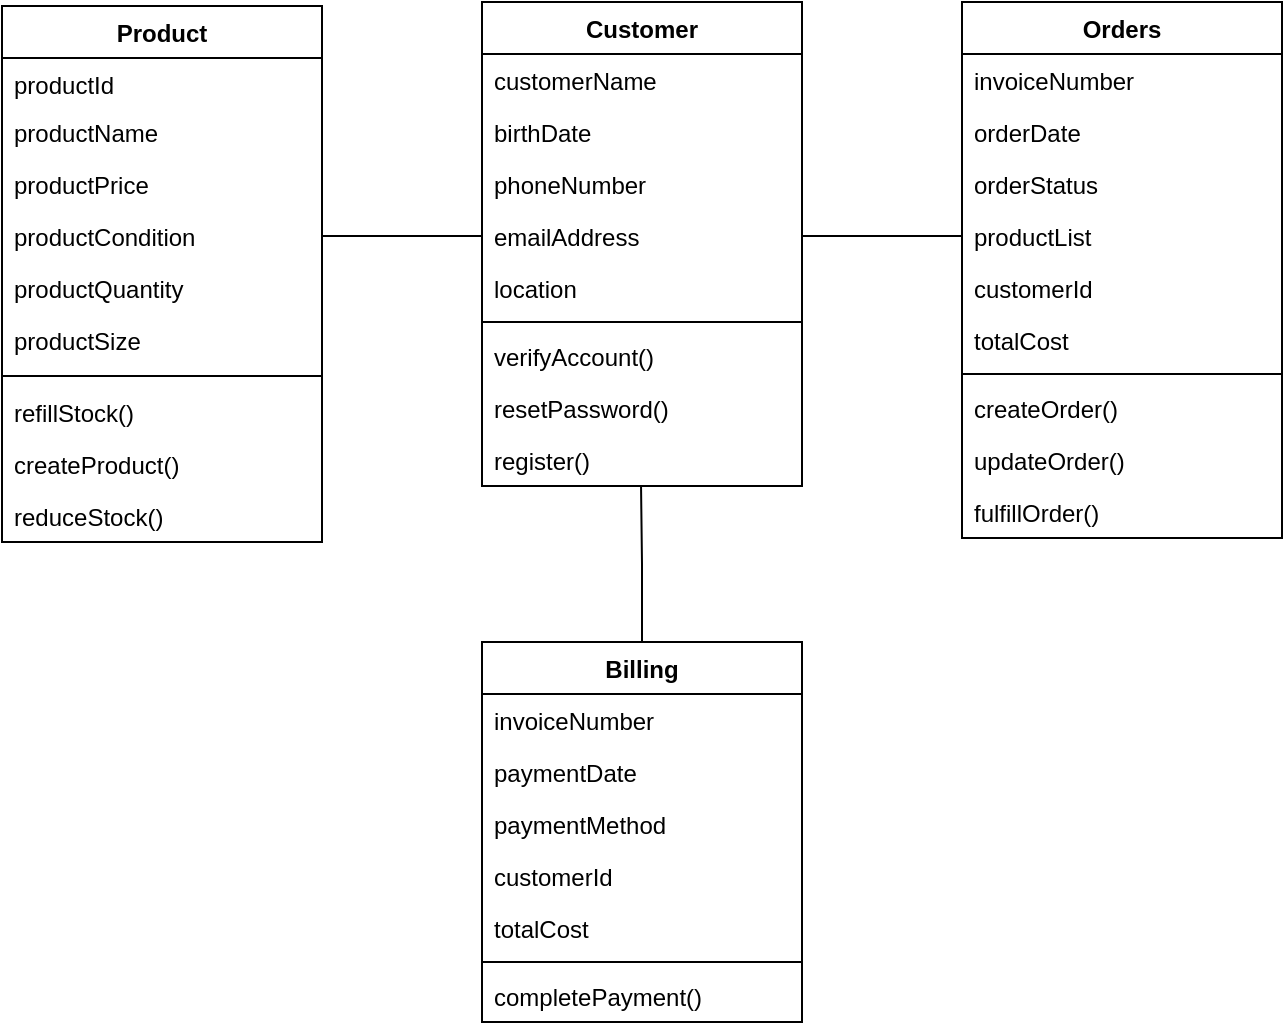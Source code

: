<mxfile version="14.8.0" type="device"><diagram id="C5RBs43oDa-KdzZeNtuy" name="Page-1"><mxGraphModel dx="1564" dy="872" grid="1" gridSize="10" guides="1" tooltips="1" connect="1" arrows="1" fold="1" page="1" pageScale="1" pageWidth="827" pageHeight="1169" math="0" shadow="0"><root><mxCell id="WIyWlLk6GJQsqaUBKTNV-0"/><mxCell id="WIyWlLk6GJQsqaUBKTNV-1" parent="WIyWlLk6GJQsqaUBKTNV-0"/><mxCell id="AhuCAkNpktYdbSq37lgC-3" value="Product" style="swimlane;fontStyle=1;align=center;verticalAlign=top;childLayout=stackLayout;horizontal=1;startSize=26;horizontalStack=0;resizeParent=1;resizeParentMax=0;resizeLast=0;collapsible=1;marginBottom=0;" vertex="1" parent="WIyWlLk6GJQsqaUBKTNV-1"><mxGeometry x="80" y="122" width="160" height="268" as="geometry"/></mxCell><mxCell id="AhuCAkNpktYdbSq37lgC-4" value="productId" style="text;strokeColor=none;fillColor=none;align=left;verticalAlign=top;spacingLeft=4;spacingRight=4;overflow=hidden;rotatable=0;points=[[0,0.5],[1,0.5]];portConstraint=eastwest;" vertex="1" parent="AhuCAkNpktYdbSq37lgC-3"><mxGeometry y="26" width="160" height="24" as="geometry"/></mxCell><mxCell id="AhuCAkNpktYdbSq37lgC-14" value="productName" style="text;strokeColor=none;fillColor=none;align=left;verticalAlign=top;spacingLeft=4;spacingRight=4;overflow=hidden;rotatable=0;points=[[0,0.5],[1,0.5]];portConstraint=eastwest;" vertex="1" parent="AhuCAkNpktYdbSq37lgC-3"><mxGeometry y="50" width="160" height="26" as="geometry"/></mxCell><mxCell id="AhuCAkNpktYdbSq37lgC-15" value="productPrice" style="text;strokeColor=none;fillColor=none;align=left;verticalAlign=top;spacingLeft=4;spacingRight=4;overflow=hidden;rotatable=0;points=[[0,0.5],[1,0.5]];portConstraint=eastwest;" vertex="1" parent="AhuCAkNpktYdbSq37lgC-3"><mxGeometry y="76" width="160" height="26" as="geometry"/></mxCell><mxCell id="AhuCAkNpktYdbSq37lgC-20" value="productCondition" style="text;strokeColor=none;fillColor=none;align=left;verticalAlign=top;spacingLeft=4;spacingRight=4;overflow=hidden;rotatable=0;points=[[0,0.5],[1,0.5]];portConstraint=eastwest;" vertex="1" parent="AhuCAkNpktYdbSq37lgC-3"><mxGeometry y="102" width="160" height="26" as="geometry"/></mxCell><mxCell id="AhuCAkNpktYdbSq37lgC-51" value="productQuantity" style="text;strokeColor=none;fillColor=none;align=left;verticalAlign=top;spacingLeft=4;spacingRight=4;overflow=hidden;rotatable=0;points=[[0,0.5],[1,0.5]];portConstraint=eastwest;" vertex="1" parent="AhuCAkNpktYdbSq37lgC-3"><mxGeometry y="128" width="160" height="26" as="geometry"/></mxCell><mxCell id="AhuCAkNpktYdbSq37lgC-45" value="productSize" style="text;strokeColor=none;fillColor=none;align=left;verticalAlign=top;spacingLeft=4;spacingRight=4;overflow=hidden;rotatable=0;points=[[0,0.5],[1,0.5]];portConstraint=eastwest;" vertex="1" parent="AhuCAkNpktYdbSq37lgC-3"><mxGeometry y="154" width="160" height="26" as="geometry"/></mxCell><mxCell id="AhuCAkNpktYdbSq37lgC-5" value="" style="line;strokeWidth=1;fillColor=none;align=left;verticalAlign=middle;spacingTop=-1;spacingLeft=3;spacingRight=3;rotatable=0;labelPosition=right;points=[];portConstraint=eastwest;" vertex="1" parent="AhuCAkNpktYdbSq37lgC-3"><mxGeometry y="180" width="160" height="10" as="geometry"/></mxCell><mxCell id="AhuCAkNpktYdbSq37lgC-76" value="refillStock()" style="text;strokeColor=none;fillColor=none;align=left;verticalAlign=top;spacingLeft=4;spacingRight=4;overflow=hidden;rotatable=0;points=[[0,0.5],[1,0.5]];portConstraint=eastwest;" vertex="1" parent="AhuCAkNpktYdbSq37lgC-3"><mxGeometry y="190" width="160" height="26" as="geometry"/></mxCell><mxCell id="AhuCAkNpktYdbSq37lgC-77" value="createProduct()" style="text;strokeColor=none;fillColor=none;align=left;verticalAlign=top;spacingLeft=4;spacingRight=4;overflow=hidden;rotatable=0;points=[[0,0.5],[1,0.5]];portConstraint=eastwest;" vertex="1" parent="AhuCAkNpktYdbSq37lgC-3"><mxGeometry y="216" width="160" height="26" as="geometry"/></mxCell><mxCell id="AhuCAkNpktYdbSq37lgC-78" value="reduceStock()" style="text;strokeColor=none;fillColor=none;align=left;verticalAlign=top;spacingLeft=4;spacingRight=4;overflow=hidden;rotatable=0;points=[[0,0.5],[1,0.5]];portConstraint=eastwest;" vertex="1" parent="AhuCAkNpktYdbSq37lgC-3"><mxGeometry y="242" width="160" height="26" as="geometry"/></mxCell><mxCell id="AhuCAkNpktYdbSq37lgC-22" value="Customer" style="swimlane;fontStyle=1;align=center;verticalAlign=top;childLayout=stackLayout;horizontal=1;startSize=26;horizontalStack=0;resizeParent=1;resizeParentMax=0;resizeLast=0;collapsible=1;marginBottom=0;" vertex="1" parent="WIyWlLk6GJQsqaUBKTNV-1"><mxGeometry x="320" y="120" width="160" height="242" as="geometry"/></mxCell><mxCell id="AhuCAkNpktYdbSq37lgC-23" value="customerName" style="text;strokeColor=none;fillColor=none;align=left;verticalAlign=top;spacingLeft=4;spacingRight=4;overflow=hidden;rotatable=0;points=[[0,0.5],[1,0.5]];portConstraint=eastwest;" vertex="1" parent="AhuCAkNpktYdbSq37lgC-22"><mxGeometry y="26" width="160" height="26" as="geometry"/></mxCell><mxCell id="AhuCAkNpktYdbSq37lgC-75" value="birthDate" style="text;strokeColor=none;fillColor=none;align=left;verticalAlign=top;spacingLeft=4;spacingRight=4;overflow=hidden;rotatable=0;points=[[0,0.5],[1,0.5]];portConstraint=eastwest;" vertex="1" parent="AhuCAkNpktYdbSq37lgC-22"><mxGeometry y="52" width="160" height="26" as="geometry"/></mxCell><mxCell id="AhuCAkNpktYdbSq37lgC-26" value="phoneNumber" style="text;strokeColor=none;fillColor=none;align=left;verticalAlign=top;spacingLeft=4;spacingRight=4;overflow=hidden;rotatable=0;points=[[0,0.5],[1,0.5]];portConstraint=eastwest;" vertex="1" parent="AhuCAkNpktYdbSq37lgC-22"><mxGeometry y="78" width="160" height="26" as="geometry"/></mxCell><mxCell id="AhuCAkNpktYdbSq37lgC-28" value="emailAddress" style="text;strokeColor=none;fillColor=none;align=left;verticalAlign=top;spacingLeft=4;spacingRight=4;overflow=hidden;rotatable=0;points=[[0,0.5],[1,0.5]];portConstraint=eastwest;" vertex="1" parent="AhuCAkNpktYdbSq37lgC-22"><mxGeometry y="104" width="160" height="26" as="geometry"/></mxCell><mxCell id="AhuCAkNpktYdbSq37lgC-29" value="location" style="text;strokeColor=none;fillColor=none;align=left;verticalAlign=top;spacingLeft=4;spacingRight=4;overflow=hidden;rotatable=0;points=[[0,0.5],[1,0.5]];portConstraint=eastwest;" vertex="1" parent="AhuCAkNpktYdbSq37lgC-22"><mxGeometry y="130" width="160" height="26" as="geometry"/></mxCell><mxCell id="AhuCAkNpktYdbSq37lgC-24" value="" style="line;strokeWidth=1;fillColor=none;align=left;verticalAlign=middle;spacingTop=-1;spacingLeft=3;spacingRight=3;rotatable=0;labelPosition=right;points=[];portConstraint=eastwest;" vertex="1" parent="AhuCAkNpktYdbSq37lgC-22"><mxGeometry y="156" width="160" height="8" as="geometry"/></mxCell><mxCell id="AhuCAkNpktYdbSq37lgC-79" value="verifyAccount()" style="text;strokeColor=none;fillColor=none;align=left;verticalAlign=top;spacingLeft=4;spacingRight=4;overflow=hidden;rotatable=0;points=[[0,0.5],[1,0.5]];portConstraint=eastwest;" vertex="1" parent="AhuCAkNpktYdbSq37lgC-22"><mxGeometry y="164" width="160" height="26" as="geometry"/></mxCell><mxCell id="AhuCAkNpktYdbSq37lgC-80" value="resetPassword()" style="text;strokeColor=none;fillColor=none;align=left;verticalAlign=top;spacingLeft=4;spacingRight=4;overflow=hidden;rotatable=0;points=[[0,0.5],[1,0.5]];portConstraint=eastwest;" vertex="1" parent="AhuCAkNpktYdbSq37lgC-22"><mxGeometry y="190" width="160" height="26" as="geometry"/></mxCell><mxCell id="AhuCAkNpktYdbSq37lgC-81" value="register()" style="text;strokeColor=none;fillColor=none;align=left;verticalAlign=top;spacingLeft=4;spacingRight=4;overflow=hidden;rotatable=0;points=[[0,0.5],[1,0.5]];portConstraint=eastwest;" vertex="1" parent="AhuCAkNpktYdbSq37lgC-22"><mxGeometry y="216" width="160" height="26" as="geometry"/></mxCell><mxCell id="AhuCAkNpktYdbSq37lgC-40" value="Orders" style="swimlane;fontStyle=1;align=center;verticalAlign=top;childLayout=stackLayout;horizontal=1;startSize=26;horizontalStack=0;resizeParent=1;resizeParentMax=0;resizeLast=0;collapsible=1;marginBottom=0;" vertex="1" parent="WIyWlLk6GJQsqaUBKTNV-1"><mxGeometry x="560" y="120" width="160" height="268" as="geometry"/></mxCell><mxCell id="AhuCAkNpktYdbSq37lgC-41" value="invoiceNumber" style="text;strokeColor=none;fillColor=none;align=left;verticalAlign=top;spacingLeft=4;spacingRight=4;overflow=hidden;rotatable=0;points=[[0,0.5],[1,0.5]];portConstraint=eastwest;" vertex="1" parent="AhuCAkNpktYdbSq37lgC-40"><mxGeometry y="26" width="160" height="26" as="geometry"/></mxCell><mxCell id="AhuCAkNpktYdbSq37lgC-46" value="orderDate" style="text;strokeColor=none;fillColor=none;align=left;verticalAlign=top;spacingLeft=4;spacingRight=4;overflow=hidden;rotatable=0;points=[[0,0.5],[1,0.5]];portConstraint=eastwest;" vertex="1" parent="AhuCAkNpktYdbSq37lgC-40"><mxGeometry y="52" width="160" height="26" as="geometry"/></mxCell><mxCell id="AhuCAkNpktYdbSq37lgC-72" value="orderStatus" style="text;strokeColor=none;fillColor=none;align=left;verticalAlign=top;spacingLeft=4;spacingRight=4;overflow=hidden;rotatable=0;points=[[0,0.5],[1,0.5]];portConstraint=eastwest;" vertex="1" parent="AhuCAkNpktYdbSq37lgC-40"><mxGeometry y="78" width="160" height="26" as="geometry"/></mxCell><mxCell id="AhuCAkNpktYdbSq37lgC-67" value="productList" style="text;strokeColor=none;fillColor=none;align=left;verticalAlign=top;spacingLeft=4;spacingRight=4;overflow=hidden;rotatable=0;points=[[0,0.5],[1,0.5]];portConstraint=eastwest;" vertex="1" parent="AhuCAkNpktYdbSq37lgC-40"><mxGeometry y="104" width="160" height="26" as="geometry"/></mxCell><mxCell id="AhuCAkNpktYdbSq37lgC-86" value="customerId" style="text;strokeColor=none;fillColor=none;align=left;verticalAlign=top;spacingLeft=4;spacingRight=4;overflow=hidden;rotatable=0;points=[[0,0.5],[1,0.5]];portConstraint=eastwest;" vertex="1" parent="AhuCAkNpktYdbSq37lgC-40"><mxGeometry y="130" width="160" height="26" as="geometry"/></mxCell><mxCell id="AhuCAkNpktYdbSq37lgC-88" value="totalCost" style="text;strokeColor=none;fillColor=none;align=left;verticalAlign=top;spacingLeft=4;spacingRight=4;overflow=hidden;rotatable=0;points=[[0,0.5],[1,0.5]];portConstraint=eastwest;" vertex="1" parent="AhuCAkNpktYdbSq37lgC-40"><mxGeometry y="156" width="160" height="26" as="geometry"/></mxCell><mxCell id="AhuCAkNpktYdbSq37lgC-42" value="" style="line;strokeWidth=1;fillColor=none;align=left;verticalAlign=middle;spacingTop=-1;spacingLeft=3;spacingRight=3;rotatable=0;labelPosition=right;points=[];portConstraint=eastwest;" vertex="1" parent="AhuCAkNpktYdbSq37lgC-40"><mxGeometry y="182" width="160" height="8" as="geometry"/></mxCell><mxCell id="AhuCAkNpktYdbSq37lgC-43" value="createOrder()" style="text;strokeColor=none;fillColor=none;align=left;verticalAlign=top;spacingLeft=4;spacingRight=4;overflow=hidden;rotatable=0;points=[[0,0.5],[1,0.5]];portConstraint=eastwest;" vertex="1" parent="AhuCAkNpktYdbSq37lgC-40"><mxGeometry y="190" width="160" height="26" as="geometry"/></mxCell><mxCell id="AhuCAkNpktYdbSq37lgC-82" value="updateOrder()" style="text;strokeColor=none;fillColor=none;align=left;verticalAlign=top;spacingLeft=4;spacingRight=4;overflow=hidden;rotatable=0;points=[[0,0.5],[1,0.5]];portConstraint=eastwest;" vertex="1" parent="AhuCAkNpktYdbSq37lgC-40"><mxGeometry y="216" width="160" height="26" as="geometry"/></mxCell><mxCell id="AhuCAkNpktYdbSq37lgC-83" value="fulfillOrder()" style="text;strokeColor=none;fillColor=none;align=left;verticalAlign=top;spacingLeft=4;spacingRight=4;overflow=hidden;rotatable=0;points=[[0,0.5],[1,0.5]];portConstraint=eastwest;" vertex="1" parent="AhuCAkNpktYdbSq37lgC-40"><mxGeometry y="242" width="160" height="26" as="geometry"/></mxCell><mxCell id="AhuCAkNpktYdbSq37lgC-96" style="edgeStyle=orthogonalEdgeStyle;rounded=0;orthogonalLoop=1;jettySize=auto;html=1;exitX=0.5;exitY=0;exitDx=0;exitDy=0;entryX=0.497;entryY=1;entryDx=0;entryDy=0;entryPerimeter=0;endArrow=none;endFill=0;" edge="1" parent="WIyWlLk6GJQsqaUBKTNV-1" source="AhuCAkNpktYdbSq37lgC-47" target="AhuCAkNpktYdbSq37lgC-81"><mxGeometry relative="1" as="geometry"/></mxCell><mxCell id="AhuCAkNpktYdbSq37lgC-47" value="Billing" style="swimlane;fontStyle=1;align=center;verticalAlign=top;childLayout=stackLayout;horizontal=1;startSize=26;horizontalStack=0;resizeParent=1;resizeParentMax=0;resizeLast=0;collapsible=1;marginBottom=0;" vertex="1" parent="WIyWlLk6GJQsqaUBKTNV-1"><mxGeometry x="320" y="440" width="160" height="190" as="geometry"/></mxCell><mxCell id="AhuCAkNpktYdbSq37lgC-48" value="invoiceNumber" style="text;strokeColor=none;fillColor=none;align=left;verticalAlign=top;spacingLeft=4;spacingRight=4;overflow=hidden;rotatable=0;points=[[0,0.5],[1,0.5]];portConstraint=eastwest;" vertex="1" parent="AhuCAkNpktYdbSq37lgC-47"><mxGeometry y="26" width="160" height="26" as="geometry"/></mxCell><mxCell id="AhuCAkNpktYdbSq37lgC-53" value="paymentDate" style="text;strokeColor=none;fillColor=none;align=left;verticalAlign=top;spacingLeft=4;spacingRight=4;overflow=hidden;rotatable=0;points=[[0,0.5],[1,0.5]];portConstraint=eastwest;" vertex="1" parent="AhuCAkNpktYdbSq37lgC-47"><mxGeometry y="52" width="160" height="26" as="geometry"/></mxCell><mxCell id="AhuCAkNpktYdbSq37lgC-89" value="paymentMethod" style="text;strokeColor=none;fillColor=none;align=left;verticalAlign=top;spacingLeft=4;spacingRight=4;overflow=hidden;rotatable=0;points=[[0,0.5],[1,0.5]];portConstraint=eastwest;" vertex="1" parent="AhuCAkNpktYdbSq37lgC-47"><mxGeometry y="78" width="160" height="26" as="geometry"/></mxCell><mxCell id="AhuCAkNpktYdbSq37lgC-90" value="customerId" style="text;strokeColor=none;fillColor=none;align=left;verticalAlign=top;spacingLeft=4;spacingRight=4;overflow=hidden;rotatable=0;points=[[0,0.5],[1,0.5]];portConstraint=eastwest;" vertex="1" parent="AhuCAkNpktYdbSq37lgC-47"><mxGeometry y="104" width="160" height="26" as="geometry"/></mxCell><mxCell id="AhuCAkNpktYdbSq37lgC-91" value="totalCost" style="text;strokeColor=none;fillColor=none;align=left;verticalAlign=top;spacingLeft=4;spacingRight=4;overflow=hidden;rotatable=0;points=[[0,0.5],[1,0.5]];portConstraint=eastwest;" vertex="1" parent="AhuCAkNpktYdbSq37lgC-47"><mxGeometry y="130" width="160" height="26" as="geometry"/></mxCell><mxCell id="AhuCAkNpktYdbSq37lgC-49" value="" style="line;strokeWidth=1;fillColor=none;align=left;verticalAlign=middle;spacingTop=-1;spacingLeft=3;spacingRight=3;rotatable=0;labelPosition=right;points=[];portConstraint=eastwest;" vertex="1" parent="AhuCAkNpktYdbSq37lgC-47"><mxGeometry y="156" width="160" height="8" as="geometry"/></mxCell><mxCell id="AhuCAkNpktYdbSq37lgC-50" value="completePayment()" style="text;strokeColor=none;fillColor=none;align=left;verticalAlign=top;spacingLeft=4;spacingRight=4;overflow=hidden;rotatable=0;points=[[0,0.5],[1,0.5]];portConstraint=eastwest;" vertex="1" parent="AhuCAkNpktYdbSq37lgC-47"><mxGeometry y="164" width="160" height="26" as="geometry"/></mxCell><mxCell id="AhuCAkNpktYdbSq37lgC-92" style="edgeStyle=orthogonalEdgeStyle;rounded=0;orthogonalLoop=1;jettySize=auto;html=1;exitX=1;exitY=0.5;exitDx=0;exitDy=0;entryX=0;entryY=0.5;entryDx=0;entryDy=0;endArrow=none;endFill=0;" edge="1" parent="WIyWlLk6GJQsqaUBKTNV-1" source="AhuCAkNpktYdbSq37lgC-20" target="AhuCAkNpktYdbSq37lgC-28"><mxGeometry relative="1" as="geometry"/></mxCell><mxCell id="AhuCAkNpktYdbSq37lgC-93" style="edgeStyle=orthogonalEdgeStyle;rounded=0;orthogonalLoop=1;jettySize=auto;html=1;exitX=1;exitY=0.5;exitDx=0;exitDy=0;entryX=0;entryY=0.5;entryDx=0;entryDy=0;endArrow=none;endFill=0;" edge="1" parent="WIyWlLk6GJQsqaUBKTNV-1" source="AhuCAkNpktYdbSq37lgC-28" target="AhuCAkNpktYdbSq37lgC-67"><mxGeometry relative="1" as="geometry"/></mxCell></root></mxGraphModel></diagram></mxfile>